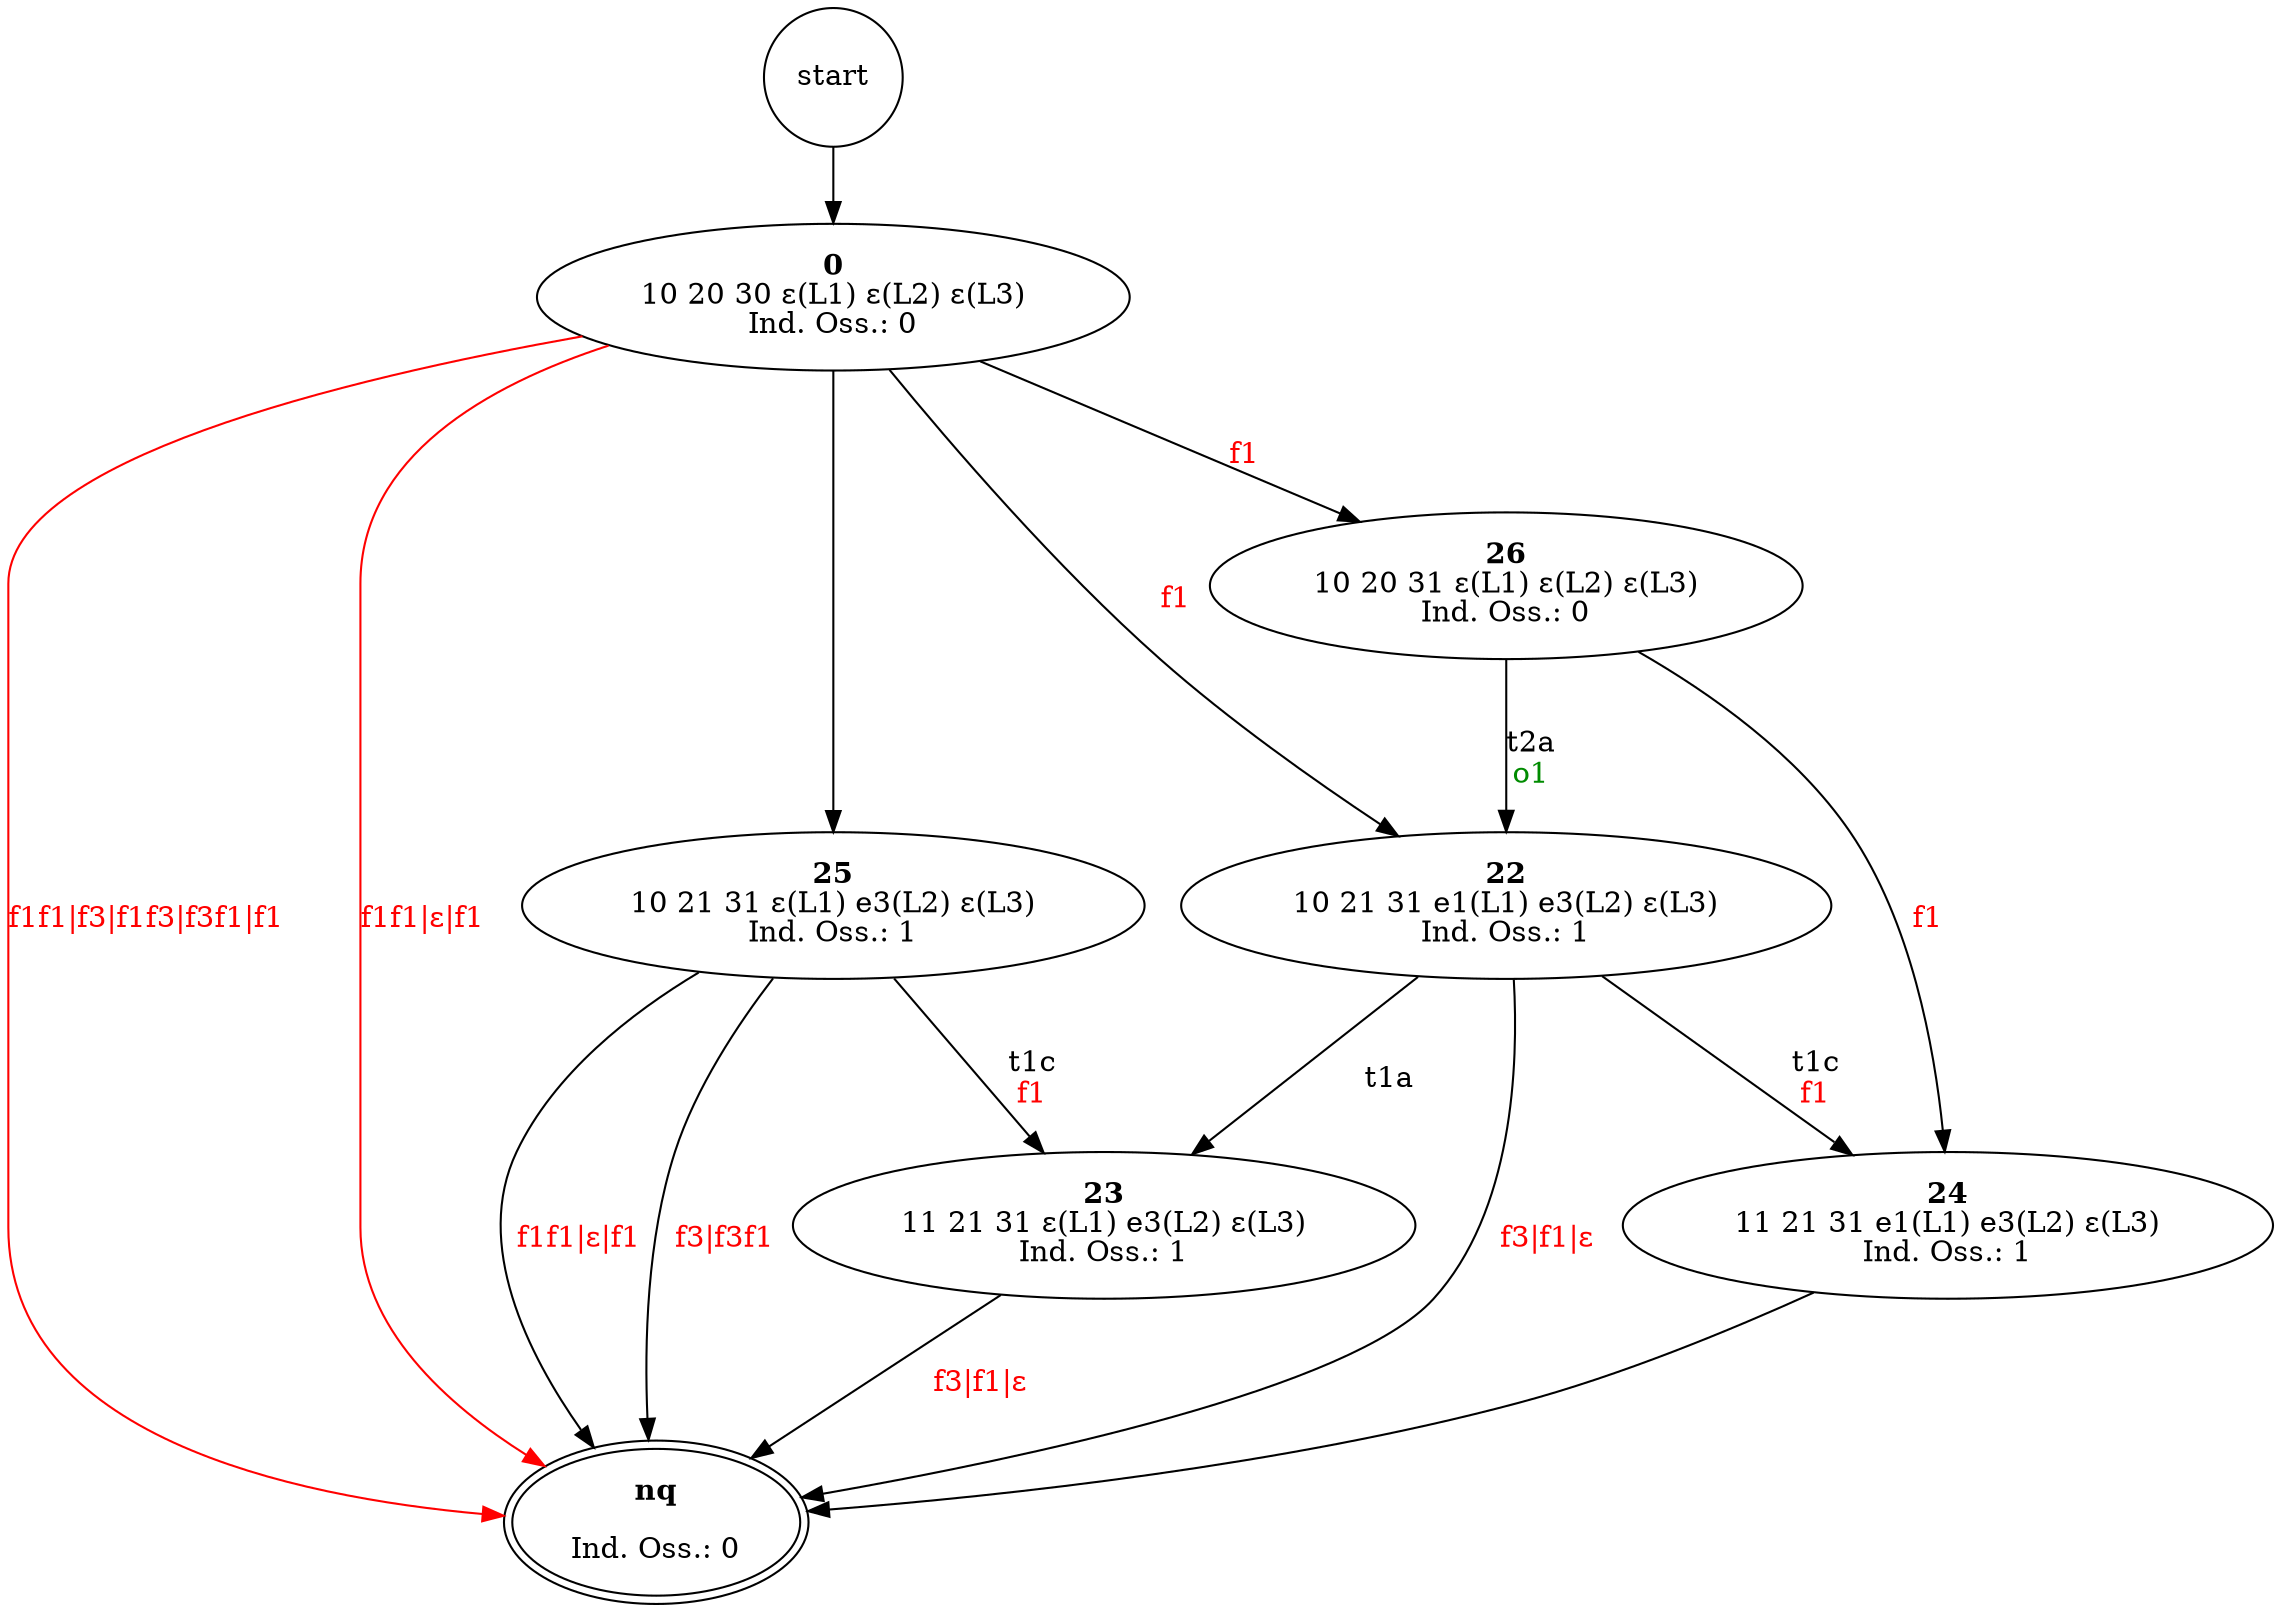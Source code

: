 digraph SpazioComportamentale {
    // ARCHI
    start	->	n0
	n0	->	n26 [label=<<br/><font color="red">f1</font>>]
	n0	->	n25 [label=<>]
	n0	->	n22 [label=<<br/><font color="red">f1</font>>]
	n0	->	nnq [label=<<br/><font color="red">f1f1|f3|f1f3|f3f1|f1</font>> color=red]
	n0	->	nnq [label=<<br/><font color="red">f1f1|ε|f1</font>> color=red]
	n22	->	n23 [label=<<br/>t1a>]
	n22	->	n24 [label=<<br/>t1c<br/><font color="red">f1</font>>]
	n22	->	nnq [label=<<br/><font color="red">f3|f1|ε</font>>]
	n23	->	nnq [label=<<br/><font color="red">f3|f1|ε</font>>]
	n24	->	nnq [label=<>]
	n25	->	n23 [label=<<br/>t1c<br/><font color="red">f1</font>>]
	n25	->	nnq [label=<<br/><font color="red">f3|f3f1</font>>]
	n25	->	nnq [label=<<br/><font color="red">f1f1|ε|f1</font>>]
	n26	->	n22 [label=<<br/>t2a<br/><font color="green4">o1</font>>]
	n26	->	n24 [label=<<br/><font color="red">f1</font>>]

    // NODI
    start[shape="circle"]
	n0 [label=<<b>0</b><br/>10 20 30 ε(L1) ε(L2) ε(L3)<br/>Ind. Oss.: 0>]
	n22 [label=<<b>22</b><br/>10 21 31 e1(L1) e3(L2) ε(L3)<br/>Ind. Oss.: 1>]
	n23 [label=<<b>23</b><br/>11 21 31 ε(L1) e3(L2) ε(L3)<br/>Ind. Oss.: 1>]
	n24 [label=<<b>24</b><br/>11 21 31 e1(L1) e3(L2) ε(L3)<br/>Ind. Oss.: 1>]
	n25 [label=<<b>25</b><br/>10 21 31 ε(L1) e3(L2) ε(L3)<br/>Ind. Oss.: 1>]
	n26 [label=<<b>26</b><br/>10 20 31 ε(L1) ε(L2) ε(L3)<br/>Ind. Oss.: 0>]
	nnq [label=<<b>nq</b><br/> <br/>Ind. Oss.: 0> peripheries=2]
}
